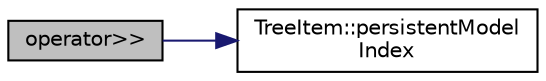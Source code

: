 digraph "operator&gt;&gt;"
{
  edge [fontname="Helvetica",fontsize="10",labelfontname="Helvetica",labelfontsize="10"];
  node [fontname="Helvetica",fontsize="10",shape=record];
  rankdir="LR";
  Node25 [label="operator\>\>",height=0.2,width=0.4,color="black", fillcolor="grey75", style="filled", fontcolor="black"];
  Node25 -> Node26 [color="midnightblue",fontsize="10",style="solid",fontname="Helvetica"];
  Node26 [label="TreeItem::persistentModel\lIndex",height=0.2,width=0.4,color="black", fillcolor="white", style="filled",URL="$class_tree_item.html#a6ea43f97c7dfa519633ddb10882ddc6a",tooltip="Returns the model index refers to the item in the model. "];
}
